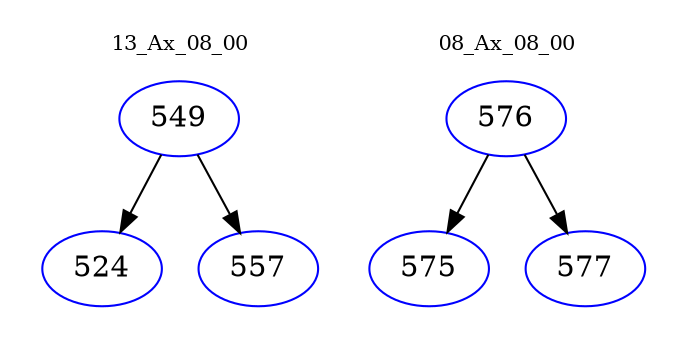 digraph{
subgraph cluster_0 {
color = white
label = "13_Ax_08_00";
fontsize=10;
T0_549 [label="549", color="blue"]
T0_549 -> T0_524 [color="black"]
T0_524 [label="524", color="blue"]
T0_549 -> T0_557 [color="black"]
T0_557 [label="557", color="blue"]
}
subgraph cluster_1 {
color = white
label = "08_Ax_08_00";
fontsize=10;
T1_576 [label="576", color="blue"]
T1_576 -> T1_575 [color="black"]
T1_575 [label="575", color="blue"]
T1_576 -> T1_577 [color="black"]
T1_577 [label="577", color="blue"]
}
}
